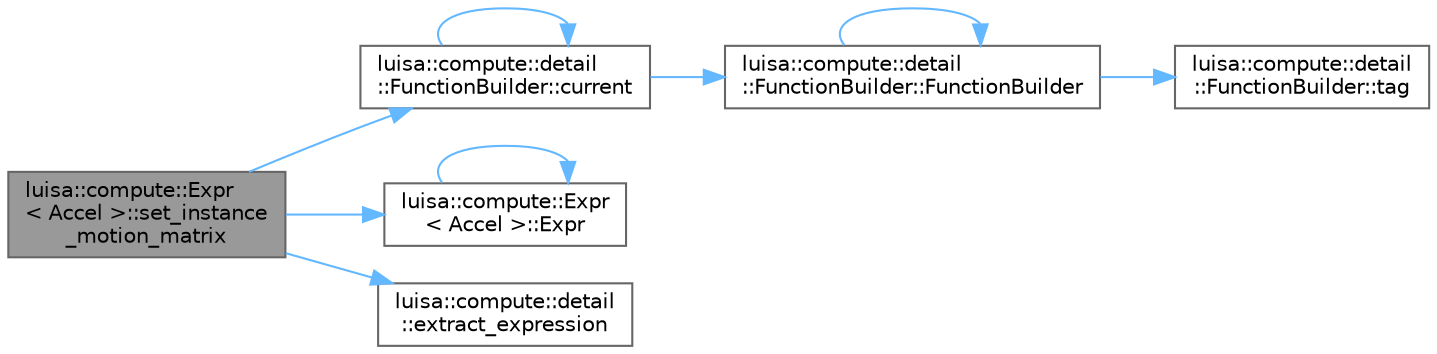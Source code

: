 digraph "luisa::compute::Expr&lt; Accel &gt;::set_instance_motion_matrix"
{
 // LATEX_PDF_SIZE
  bgcolor="transparent";
  edge [fontname=Helvetica,fontsize=10,labelfontname=Helvetica,labelfontsize=10];
  node [fontname=Helvetica,fontsize=10,shape=box,height=0.2,width=0.4];
  rankdir="LR";
  Node1 [id="Node000001",label="luisa::compute::Expr\l\< Accel \>::set_instance\l_motion_matrix",height=0.2,width=0.4,color="gray40", fillcolor="grey60", style="filled", fontcolor="black",tooltip=" "];
  Node1 -> Node2 [id="edge1_Node000001_Node000002",color="steelblue1",style="solid",tooltip=" "];
  Node2 [id="Node000002",label="luisa::compute::detail\l::FunctionBuilder::current",height=0.2,width=0.4,color="grey40", fillcolor="white", style="filled",URL="$classluisa_1_1compute_1_1detail_1_1_function_builder.html#a4590ef89abb9497192eb36510caf0384",tooltip="Return current function builder on function stack."];
  Node2 -> Node2 [id="edge2_Node000002_Node000002",color="steelblue1",style="solid",tooltip=" "];
  Node2 -> Node3 [id="edge3_Node000002_Node000003",color="steelblue1",style="solid",tooltip=" "];
  Node3 [id="Node000003",label="luisa::compute::detail\l::FunctionBuilder::FunctionBuilder",height=0.2,width=0.4,color="grey40", fillcolor="white", style="filled",URL="$classluisa_1_1compute_1_1detail_1_1_function_builder.html#ad83f8a838bb7772fda8cf81d349e299f",tooltip="Construct a new Function Builder object"];
  Node3 -> Node3 [id="edge4_Node000003_Node000003",color="steelblue1",style="solid",tooltip=" "];
  Node3 -> Node4 [id="edge5_Node000003_Node000004",color="steelblue1",style="solid",tooltip=" "];
  Node4 [id="Node000004",label="luisa::compute::detail\l::FunctionBuilder::tag",height=0.2,width=0.4,color="grey40", fillcolor="white", style="filled",URL="$classluisa_1_1compute_1_1detail_1_1_function_builder.html#ada82e67c00b4091b4b8827303d97c87b",tooltip="Return tag(KERNEL, CALLABLE)."];
  Node1 -> Node5 [id="edge6_Node000001_Node000005",color="steelblue1",style="solid",tooltip=" "];
  Node5 [id="Node000005",label="luisa::compute::Expr\l\< Accel \>::Expr",height=0.2,width=0.4,color="grey40", fillcolor="white", style="filled",URL="$structluisa_1_1compute_1_1_expr_3_01_accel_01_4.html#a65a88074c28833b67d3f81e0ed2f1fa1",tooltip=" "];
  Node5 -> Node5 [id="edge7_Node000005_Node000005",color="steelblue1",style="solid",tooltip=" "];
  Node1 -> Node6 [id="edge8_Node000001_Node000006",color="steelblue1",style="solid",tooltip=" "];
  Node6 [id="Node000006",label="luisa::compute::detail\l::extract_expression",height=0.2,width=0.4,color="grey40", fillcolor="white", style="filled",URL="$namespaceluisa_1_1compute_1_1detail.html#af5ea7b87d6c0847255b35710ebc5579f",tooltip="Extract or construct expression from given data"];
}
